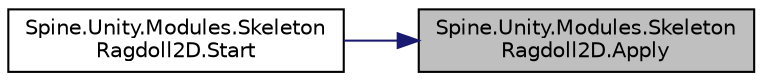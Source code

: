 digraph "Spine.Unity.Modules.SkeletonRagdoll2D.Apply"
{
 // LATEX_PDF_SIZE
  edge [fontname="Helvetica",fontsize="10",labelfontname="Helvetica",labelfontsize="10"];
  node [fontname="Helvetica",fontsize="10",shape=record];
  rankdir="RL";
  Node1 [label="Spine.Unity.Modules.Skeleton\lRagdoll2D.Apply",height=0.2,width=0.4,color="black", fillcolor="grey75", style="filled", fontcolor="black",tooltip="Instantiates the ragdoll simulation and applies its transforms to the skeleton."];
  Node1 -> Node2 [dir="back",color="midnightblue",fontsize="10",style="solid",fontname="Helvetica"];
  Node2 [label="Spine.Unity.Modules.Skeleton\lRagdoll2D.Start",height=0.2,width=0.4,color="black", fillcolor="white", style="filled",URL="$class_spine_1_1_unity_1_1_modules_1_1_skeleton_ragdoll2_d.html#a23ebfe791f3695bb4fd94bbcdad8af48",tooltip=" "];
}
